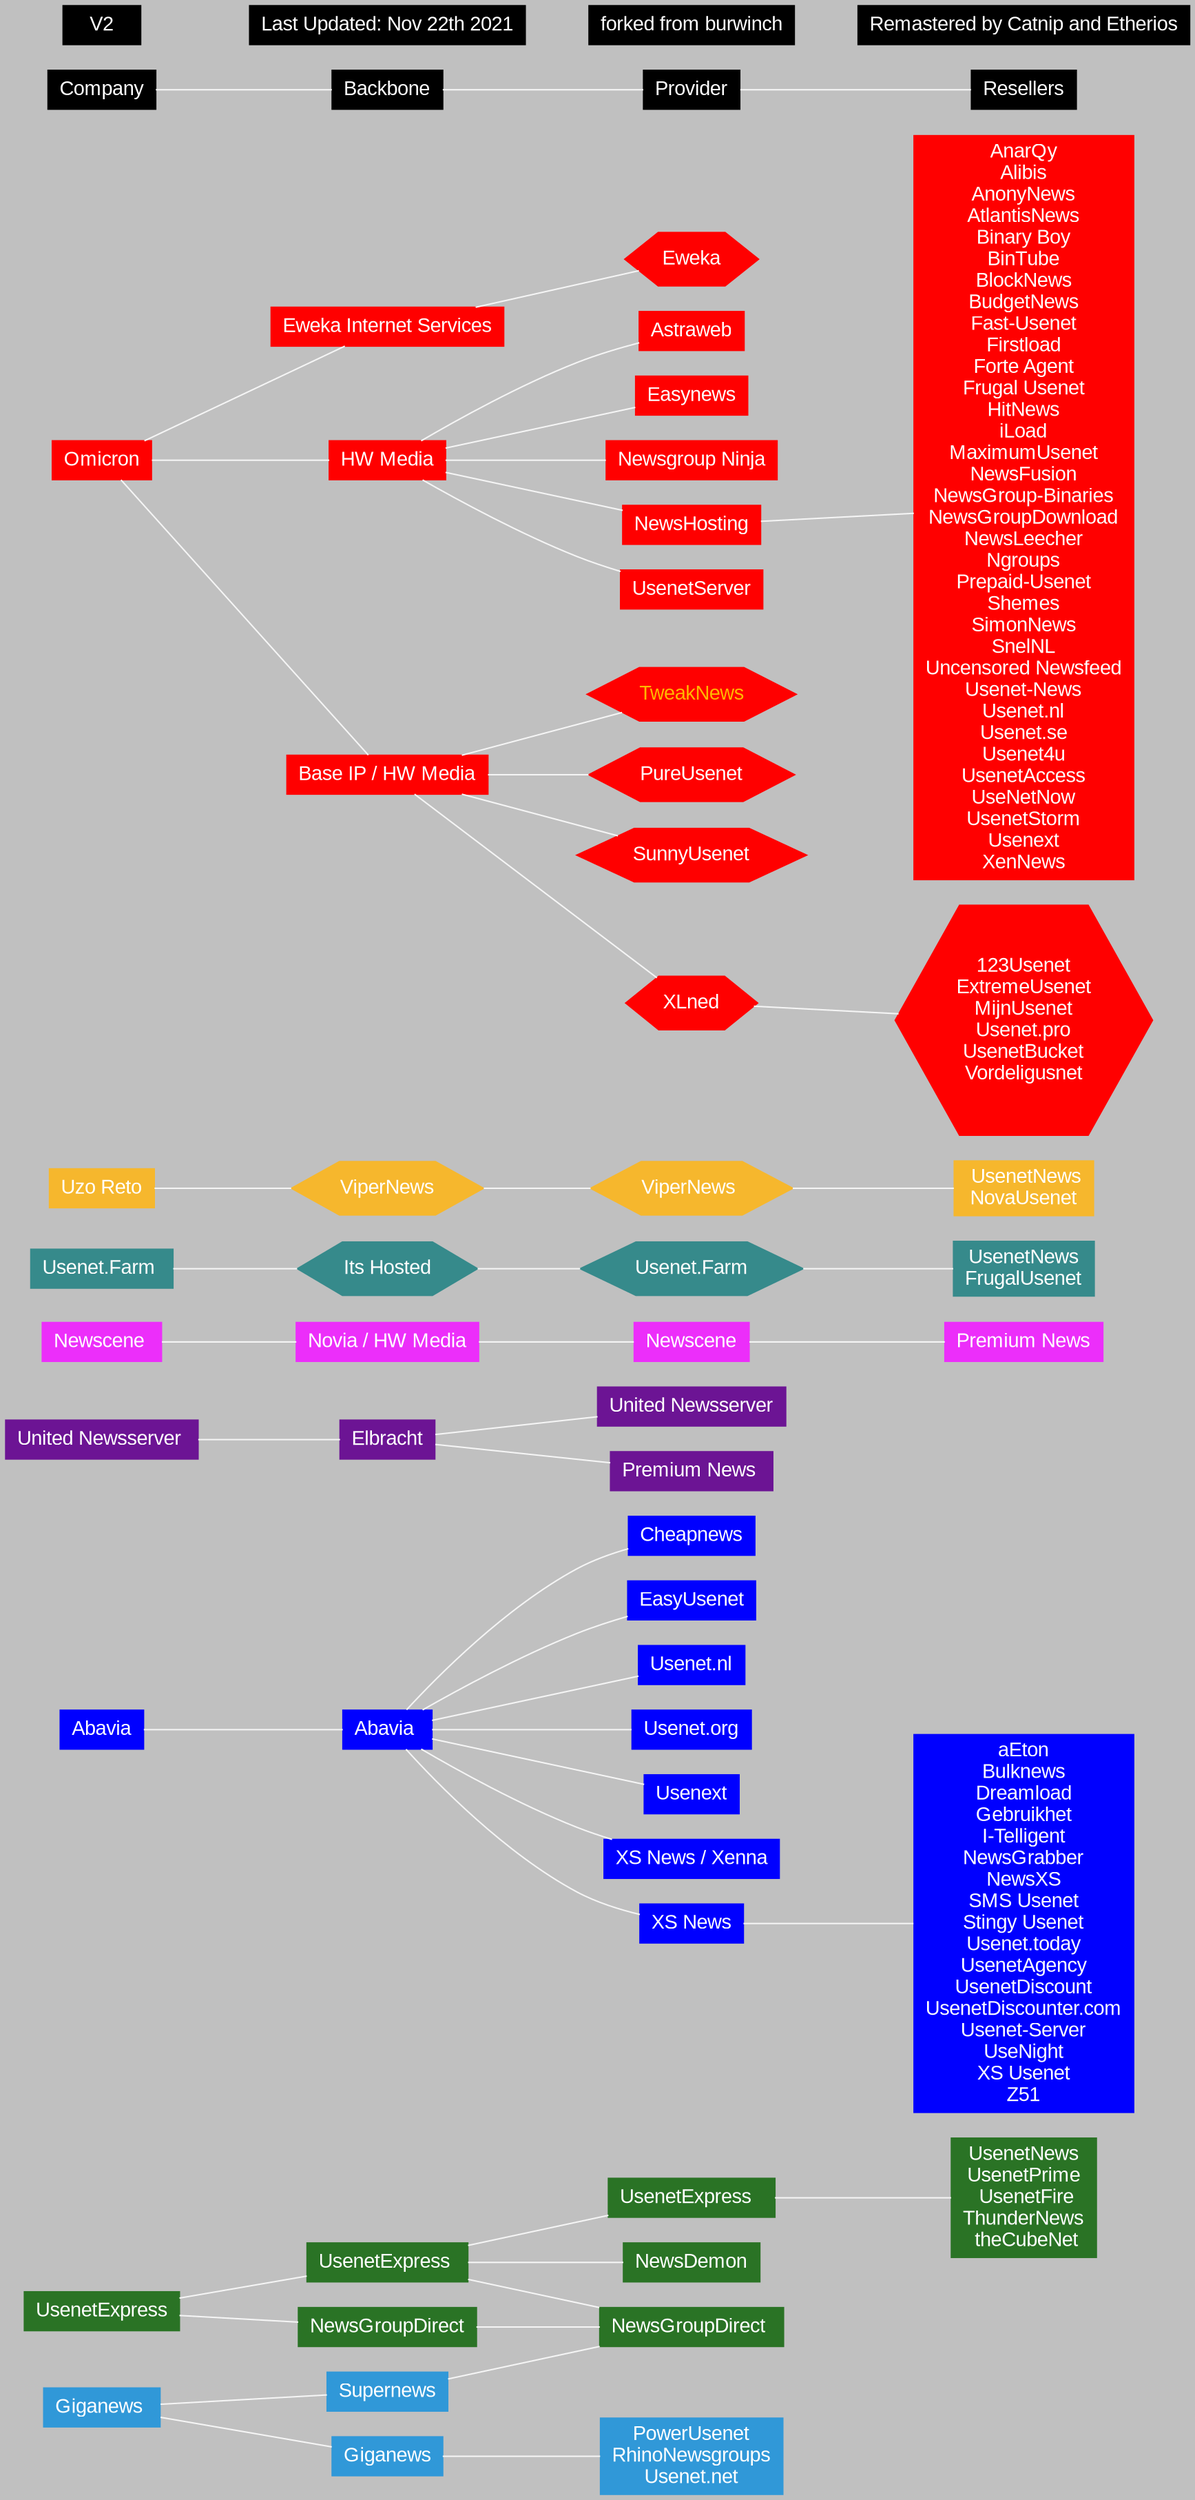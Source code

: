 # https://edotor.net/
graph graphname {
bgcolor=gray  	#background color
rankdir=LR 		#direction of graph, eg LR is Left-to-Right ,TB is Top-to-Bottom
node [shape = box  style=filled fontcolor=white height=.37 fontname=Arial] #these effect everything below unless overridden by another "node[]" statement
edge [color=whitesmoke] #the edge is the lines between company/backbone/provider reseller

 
    node [color="#2a7325"]
"UsenetExpress" -- "UsenetExpress " -- "UsenetExpress  " -- "UsenetNews\nUsenetPrime\n UsenetFire\nThunderNews\n theCubeNet"
"UsenetExpress " -- "NewsDemon"
"UsenetExpress " -- "NewsGroupDirect "
"UsenetExpress" -- "NewsGroupDirect" -- "NewsGroupDirect "
 
    node [color=blue]
"Abavia" -- "Abavia " -- "Cheapnews"
"Abavia " -- "EasyUsenet"
"Abavia " -- "Usenet.nl"
"Abavia " -- "Usenet.org"
"Abavia " -- "Usenext"
"Abavia " -- "XS News / Xenna"
"Abavia " -- "XS News"
"XS News" -- "aEton\nBulknews\nDreamload\nGebruikhet\nI-Telligent\nNewsGrabber\nNewsXS\nSMS Usenet\nStingy Usenet\nUsenet.today\nUsenetAgency\nUsenetDiscount\nUsenetDiscounter.com\nUsenet-Server\nUseNight\nXS Usenet\nZ51"

node [color="#6c1494"] #we change the colour of each company, eg omicron is "red"
"United Newsserver " --	"Elbracht"
"Elbracht" -- "United Newsserver"
"Elbracht" -- "Premium News "
       node [color="#ec2efa"]
"Newscene " -- "Novia / HW Media" -- "Newscene" -- "Premium News"
 

    node [color="#368a8b"]
"Usenet.Farm " -- {node[shape=hexagon]"Its Hosted"} -- {node[shape=hexagon]"Usenet.Farm"} -- "UsenetNews\nFrugalUsenet" #the "{node[shape=folder fontcolor=orange]"Usenet.Farm"}" is for marking something as NTD
 
    node [color="#f6b72d"]
"Uzo Reto" -- {node[shape=hexagon]"ViperNews"} -- {node[shape=hexagon]"ViperNews "} -- " UsenetNews\nNovaUsenet"


 node [color="#3098d8"]
"Giganews " --	"Giganews" -- "PowerUsenet\nRhinoNewsgroups\nUsenet.net"
"Giganews " -- "Supernews" -- "NewsGroupDirect "
  
node [color=red]
"Omicron" --  "Eweka Internet Services" -- {node[shape=hexagon] Eweka}
"Omicron" -- "HW Media"
"HW Media" -- "Astraweb"
"HW Media" -- "Easynews"
"HW Media" -- "Newsgroup Ninja"
"HW Media" -- "NewsHosting"
"HW Media" -- "UsenetServer"
"NewsHosting" -- "AnarQy\nAlibis\nAnonyNews\nAtlantisNews\nBinary Boy\nBinTube\nBlockNews\nBudgetNews\nFast-Usenet\nFirstload\nForte Agent\nFrugal Usenet\nHitNews\niLoad\nMaximumUsenet\nNewsFusion\nNewsGroup-Binaries\nNewsGroupDownload\nNewsLeecher\nNgroups\nPrepaid-Usenet\nShemes\nSimonNews\nSnelNL\nUncensored Newsfeed\nUsenet-News\nUsenet.nl\nUsenet.se\nUsenet4u\nUsenetAccess\nUseNetNow\nUsenetStorm\nUsenext\nXenNews"
 
"Omicron" -- "Base IP / HW Media"
"Base IP / HW Media"
node[shape=hexagon fontcolor="#ffb700"]
"Base IP / HW Media" -- "TweakNews"
node[fontcolor=white]
"Base IP / HW Media" -- "PureUsenet"
"Base IP / HW Media" -- "SunnyUsenet"
"Base IP / HW Media" -- "XLned"
"XLned" -- "123Usenet\nExtremeUsenet\nMijnUsenet\nUsenet.pro\nUsenetBucket\nVordeligusnet"

node [color=black shape=rect]
"Company" -- "Backbone" -- "Provider" -- "Resellers"

node [] edge [style=invis]
"V2" --"Last Updated: Nov 22th 2021"  -- "forked from burwinch" -- "Remastered by Catnip and Etherios"


}
